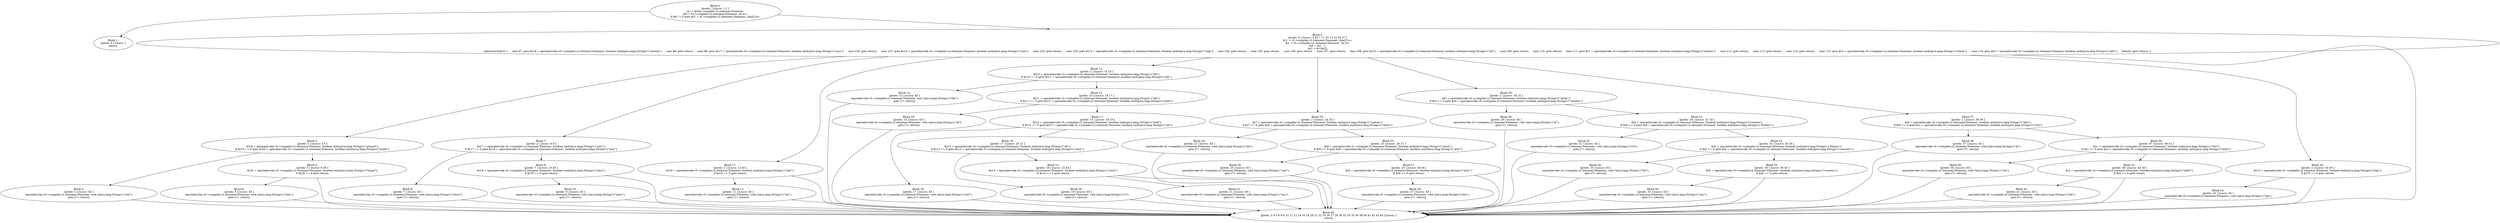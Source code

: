 digraph "unitGraph" {
    "Block 0:
[preds: ] [succs: 1 2 ]
r0 := @this: compiler.c2.stemmer.Stemmer;
$i0 = r0.<compiler.c2.stemmer.Stemmer: int k>;
if $i0 != 0 goto $r1 = r0.<compiler.c2.stemmer.Stemmer: char[] b>;
"
    "Block 1:
[preds: 0 ] [succs: ]
return;
"
    "Block 2:
[preds: 0 ] [succs: 3 45 7 11 43 13 23 29 37 ]
$r1 = r0.<compiler.c2.stemmer.Stemmer: char[] b>;
$i1 = r0.<compiler.c2.stemmer.Stemmer: int k>;
$i2 = $i1 - 1;
$c3 = $r1[$i2];
tableswitch($c3) {     case 97: goto $z19 = specialinvoke r0.<compiler.c2.stemmer.Stemmer: boolean ends(java.lang.String)>(\"ational\");     case 98: goto return;     case 99: goto $z17 = specialinvoke r0.<compiler.c2.stemmer.Stemmer: boolean ends(java.lang.String)>(\"enci\");     case 100: goto return;     case 101: goto $z16 = specialinvoke r0.<compiler.c2.stemmer.Stemmer: boolean ends(java.lang.String)>(\"izer\");     case 102: goto return;     case 103: goto $z15 = specialinvoke r0.<compiler.c2.stemmer.Stemmer: boolean ends(java.lang.String)>(\"logi\");     case 104: goto return;     case 105: goto return;     case 106: goto return;     case 107: goto return;     case 108: goto $z10 = specialinvoke r0.<compiler.c2.stemmer.Stemmer: boolean ends(java.lang.String)>(\"bli\");     case 109: goto return;     case 110: goto return;     case 111: goto $z7 = specialinvoke r0.<compiler.c2.stemmer.Stemmer: boolean ends(java.lang.String)>(\"ization\");     case 112: goto return;     case 113: goto return;     case 114: goto return;     case 115: goto $z3 = specialinvoke r0.<compiler.c2.stemmer.Stemmer: boolean ends(java.lang.String)>(\"alism\");     case 116: goto $z0 = specialinvoke r0.<compiler.c2.stemmer.Stemmer: boolean ends(java.lang.String)>(\"aliti\");     default: goto return; };
"
    "Block 3:
[preds: 2 ] [succs: 4 5 ]
$z19 = specialinvoke r0.<compiler.c2.stemmer.Stemmer: boolean ends(java.lang.String)>(\"ational\");
if $z19 == 0 goto $z20 = specialinvoke r0.<compiler.c2.stemmer.Stemmer: boolean ends(java.lang.String)>(\"tional\");
"
    "Block 4:
[preds: 3 ] [succs: 45 ]
specialinvoke r0.<compiler.c2.stemmer.Stemmer: void r(java.lang.String)>(\"ate\");
goto [?= return];
"
    "Block 5:
[preds: 3 ] [succs: 6 45 ]
$z20 = specialinvoke r0.<compiler.c2.stemmer.Stemmer: boolean ends(java.lang.String)>(\"tional\");
if $z20 == 0 goto return;
"
    "Block 6:
[preds: 5 ] [succs: 45 ]
specialinvoke r0.<compiler.c2.stemmer.Stemmer: void r(java.lang.String)>(\"tion\");
goto [?= return];
"
    "Block 7:
[preds: 2 ] [succs: 8 9 ]
$z17 = specialinvoke r0.<compiler.c2.stemmer.Stemmer: boolean ends(java.lang.String)>(\"enci\");
if $z17 == 0 goto $z18 = specialinvoke r0.<compiler.c2.stemmer.Stemmer: boolean ends(java.lang.String)>(\"anci\");
"
    "Block 8:
[preds: 7 ] [succs: 45 ]
specialinvoke r0.<compiler.c2.stemmer.Stemmer: void r(java.lang.String)>(\"ence\");
goto [?= return];
"
    "Block 9:
[preds: 7 ] [succs: 10 45 ]
$z18 = specialinvoke r0.<compiler.c2.stemmer.Stemmer: boolean ends(java.lang.String)>(\"anci\");
if $z18 == 0 goto return;
"
    "Block 10:
[preds: 9 ] [succs: 45 ]
specialinvoke r0.<compiler.c2.stemmer.Stemmer: void r(java.lang.String)>(\"ance\");
goto [?= return];
"
    "Block 11:
[preds: 2 ] [succs: 12 45 ]
$z16 = specialinvoke r0.<compiler.c2.stemmer.Stemmer: boolean ends(java.lang.String)>(\"izer\");
if $z16 == 0 goto return;
"
    "Block 12:
[preds: 11 ] [succs: 45 ]
specialinvoke r0.<compiler.c2.stemmer.Stemmer: void r(java.lang.String)>(\"ize\");
goto [?= return];
"
    "Block 13:
[preds: 2 ] [succs: 14 15 ]
$z10 = specialinvoke r0.<compiler.c2.stemmer.Stemmer: boolean ends(java.lang.String)>(\"bli\");
if $z10 == 0 goto $z11 = specialinvoke r0.<compiler.c2.stemmer.Stemmer: boolean ends(java.lang.String)>(\"alli\");
"
    "Block 14:
[preds: 13 ] [succs: 45 ]
specialinvoke r0.<compiler.c2.stemmer.Stemmer: void r(java.lang.String)>(\"ble\");
goto [?= return];
"
    "Block 15:
[preds: 13 ] [succs: 16 17 ]
$z11 = specialinvoke r0.<compiler.c2.stemmer.Stemmer: boolean ends(java.lang.String)>(\"alli\");
if $z11 == 0 goto $z12 = specialinvoke r0.<compiler.c2.stemmer.Stemmer: boolean ends(java.lang.String)>(\"entli\");
"
    "Block 16:
[preds: 15 ] [succs: 45 ]
specialinvoke r0.<compiler.c2.stemmer.Stemmer: void r(java.lang.String)>(\"al\");
goto [?= return];
"
    "Block 17:
[preds: 15 ] [succs: 18 19 ]
$z12 = specialinvoke r0.<compiler.c2.stemmer.Stemmer: boolean ends(java.lang.String)>(\"entli\");
if $z12 == 0 goto $z13 = specialinvoke r0.<compiler.c2.stemmer.Stemmer: boolean ends(java.lang.String)>(\"eli\");
"
    "Block 18:
[preds: 17 ] [succs: 45 ]
specialinvoke r0.<compiler.c2.stemmer.Stemmer: void r(java.lang.String)>(\"ent\");
goto [?= return];
"
    "Block 19:
[preds: 17 ] [succs: 20 21 ]
$z13 = specialinvoke r0.<compiler.c2.stemmer.Stemmer: boolean ends(java.lang.String)>(\"eli\");
if $z13 == 0 goto $z14 = specialinvoke r0.<compiler.c2.stemmer.Stemmer: boolean ends(java.lang.String)>(\"ousli\");
"
    "Block 20:
[preds: 19 ] [succs: 45 ]
specialinvoke r0.<compiler.c2.stemmer.Stemmer: void r(java.lang.String)>(\"e\");
goto [?= return];
"
    "Block 21:
[preds: 19 ] [succs: 22 45 ]
$z14 = specialinvoke r0.<compiler.c2.stemmer.Stemmer: boolean ends(java.lang.String)>(\"ousli\");
if $z14 == 0 goto return;
"
    "Block 22:
[preds: 21 ] [succs: 45 ]
specialinvoke r0.<compiler.c2.stemmer.Stemmer: void r(java.lang.String)>(\"ous\");
goto [?= return];
"
    "Block 23:
[preds: 2 ] [succs: 24 25 ]
$z7 = specialinvoke r0.<compiler.c2.stemmer.Stemmer: boolean ends(java.lang.String)>(\"ization\");
if $z7 == 0 goto $z8 = specialinvoke r0.<compiler.c2.stemmer.Stemmer: boolean ends(java.lang.String)>(\"ation\");
"
    "Block 24:
[preds: 23 ] [succs: 45 ]
specialinvoke r0.<compiler.c2.stemmer.Stemmer: void r(java.lang.String)>(\"ize\");
goto [?= return];
"
    "Block 25:
[preds: 23 ] [succs: 26 27 ]
$z8 = specialinvoke r0.<compiler.c2.stemmer.Stemmer: boolean ends(java.lang.String)>(\"ation\");
if $z8 == 0 goto $z9 = specialinvoke r0.<compiler.c2.stemmer.Stemmer: boolean ends(java.lang.String)>(\"ator\");
"
    "Block 26:
[preds: 25 ] [succs: 45 ]
specialinvoke r0.<compiler.c2.stemmer.Stemmer: void r(java.lang.String)>(\"ate\");
goto [?= return];
"
    "Block 27:
[preds: 25 ] [succs: 28 45 ]
$z9 = specialinvoke r0.<compiler.c2.stemmer.Stemmer: boolean ends(java.lang.String)>(\"ator\");
if $z9 == 0 goto return;
"
    "Block 28:
[preds: 27 ] [succs: 45 ]
specialinvoke r0.<compiler.c2.stemmer.Stemmer: void r(java.lang.String)>(\"ate\");
goto [?= return];
"
    "Block 29:
[preds: 2 ] [succs: 30 31 ]
$z3 = specialinvoke r0.<compiler.c2.stemmer.Stemmer: boolean ends(java.lang.String)>(\"alism\");
if $z3 == 0 goto $z4 = specialinvoke r0.<compiler.c2.stemmer.Stemmer: boolean ends(java.lang.String)>(\"iveness\");
"
    "Block 30:
[preds: 29 ] [succs: 45 ]
specialinvoke r0.<compiler.c2.stemmer.Stemmer: void r(java.lang.String)>(\"al\");
goto [?= return];
"
    "Block 31:
[preds: 29 ] [succs: 32 33 ]
$z4 = specialinvoke r0.<compiler.c2.stemmer.Stemmer: boolean ends(java.lang.String)>(\"iveness\");
if $z4 == 0 goto $z5 = specialinvoke r0.<compiler.c2.stemmer.Stemmer: boolean ends(java.lang.String)>(\"fulness\");
"
    "Block 32:
[preds: 31 ] [succs: 45 ]
specialinvoke r0.<compiler.c2.stemmer.Stemmer: void r(java.lang.String)>(\"ive\");
goto [?= return];
"
    "Block 33:
[preds: 31 ] [succs: 34 35 ]
$z5 = specialinvoke r0.<compiler.c2.stemmer.Stemmer: boolean ends(java.lang.String)>(\"fulness\");
if $z5 == 0 goto $z6 = specialinvoke r0.<compiler.c2.stemmer.Stemmer: boolean ends(java.lang.String)>(\"ousness\");
"
    "Block 34:
[preds: 33 ] [succs: 45 ]
specialinvoke r0.<compiler.c2.stemmer.Stemmer: void r(java.lang.String)>(\"ful\");
goto [?= return];
"
    "Block 35:
[preds: 33 ] [succs: 36 45 ]
$z6 = specialinvoke r0.<compiler.c2.stemmer.Stemmer: boolean ends(java.lang.String)>(\"ousness\");
if $z6 == 0 goto return;
"
    "Block 36:
[preds: 35 ] [succs: 45 ]
specialinvoke r0.<compiler.c2.stemmer.Stemmer: void r(java.lang.String)>(\"ous\");
goto [?= return];
"
    "Block 37:
[preds: 2 ] [succs: 38 39 ]
$z0 = specialinvoke r0.<compiler.c2.stemmer.Stemmer: boolean ends(java.lang.String)>(\"aliti\");
if $z0 == 0 goto $z1 = specialinvoke r0.<compiler.c2.stemmer.Stemmer: boolean ends(java.lang.String)>(\"iviti\");
"
    "Block 38:
[preds: 37 ] [succs: 45 ]
specialinvoke r0.<compiler.c2.stemmer.Stemmer: void r(java.lang.String)>(\"al\");
goto [?= return];
"
    "Block 39:
[preds: 37 ] [succs: 40 41 ]
$z1 = specialinvoke r0.<compiler.c2.stemmer.Stemmer: boolean ends(java.lang.String)>(\"iviti\");
if $z1 == 0 goto $z2 = specialinvoke r0.<compiler.c2.stemmer.Stemmer: boolean ends(java.lang.String)>(\"biliti\");
"
    "Block 40:
[preds: 39 ] [succs: 45 ]
specialinvoke r0.<compiler.c2.stemmer.Stemmer: void r(java.lang.String)>(\"ive\");
goto [?= return];
"
    "Block 41:
[preds: 39 ] [succs: 42 45 ]
$z2 = specialinvoke r0.<compiler.c2.stemmer.Stemmer: boolean ends(java.lang.String)>(\"biliti\");
if $z2 == 0 goto return;
"
    "Block 42:
[preds: 41 ] [succs: 45 ]
specialinvoke r0.<compiler.c2.stemmer.Stemmer: void r(java.lang.String)>(\"ble\");
goto [?= return];
"
    "Block 43:
[preds: 2 ] [succs: 44 45 ]
$z15 = specialinvoke r0.<compiler.c2.stemmer.Stemmer: boolean ends(java.lang.String)>(\"logi\");
if $z15 == 0 goto return;
"
    "Block 44:
[preds: 43 ] [succs: 45 ]
specialinvoke r0.<compiler.c2.stemmer.Stemmer: void r(java.lang.String)>(\"log\");
"
    "Block 45:
[preds: 2 4 5 6 8 9 10 11 12 14 16 18 20 21 22 24 26 27 28 30 32 34 35 36 38 40 41 42 43 44 ] [succs: ]
return;
"
    "Block 0:
[preds: ] [succs: 1 2 ]
r0 := @this: compiler.c2.stemmer.Stemmer;
$i0 = r0.<compiler.c2.stemmer.Stemmer: int k>;
if $i0 != 0 goto $r1 = r0.<compiler.c2.stemmer.Stemmer: char[] b>;
"->"Block 1:
[preds: 0 ] [succs: ]
return;
";
    "Block 0:
[preds: ] [succs: 1 2 ]
r0 := @this: compiler.c2.stemmer.Stemmer;
$i0 = r0.<compiler.c2.stemmer.Stemmer: int k>;
if $i0 != 0 goto $r1 = r0.<compiler.c2.stemmer.Stemmer: char[] b>;
"->"Block 2:
[preds: 0 ] [succs: 3 45 7 11 43 13 23 29 37 ]
$r1 = r0.<compiler.c2.stemmer.Stemmer: char[] b>;
$i1 = r0.<compiler.c2.stemmer.Stemmer: int k>;
$i2 = $i1 - 1;
$c3 = $r1[$i2];
tableswitch($c3) {     case 97: goto $z19 = specialinvoke r0.<compiler.c2.stemmer.Stemmer: boolean ends(java.lang.String)>(\"ational\");     case 98: goto return;     case 99: goto $z17 = specialinvoke r0.<compiler.c2.stemmer.Stemmer: boolean ends(java.lang.String)>(\"enci\");     case 100: goto return;     case 101: goto $z16 = specialinvoke r0.<compiler.c2.stemmer.Stemmer: boolean ends(java.lang.String)>(\"izer\");     case 102: goto return;     case 103: goto $z15 = specialinvoke r0.<compiler.c2.stemmer.Stemmer: boolean ends(java.lang.String)>(\"logi\");     case 104: goto return;     case 105: goto return;     case 106: goto return;     case 107: goto return;     case 108: goto $z10 = specialinvoke r0.<compiler.c2.stemmer.Stemmer: boolean ends(java.lang.String)>(\"bli\");     case 109: goto return;     case 110: goto return;     case 111: goto $z7 = specialinvoke r0.<compiler.c2.stemmer.Stemmer: boolean ends(java.lang.String)>(\"ization\");     case 112: goto return;     case 113: goto return;     case 114: goto return;     case 115: goto $z3 = specialinvoke r0.<compiler.c2.stemmer.Stemmer: boolean ends(java.lang.String)>(\"alism\");     case 116: goto $z0 = specialinvoke r0.<compiler.c2.stemmer.Stemmer: boolean ends(java.lang.String)>(\"aliti\");     default: goto return; };
";
    "Block 2:
[preds: 0 ] [succs: 3 45 7 11 43 13 23 29 37 ]
$r1 = r0.<compiler.c2.stemmer.Stemmer: char[] b>;
$i1 = r0.<compiler.c2.stemmer.Stemmer: int k>;
$i2 = $i1 - 1;
$c3 = $r1[$i2];
tableswitch($c3) {     case 97: goto $z19 = specialinvoke r0.<compiler.c2.stemmer.Stemmer: boolean ends(java.lang.String)>(\"ational\");     case 98: goto return;     case 99: goto $z17 = specialinvoke r0.<compiler.c2.stemmer.Stemmer: boolean ends(java.lang.String)>(\"enci\");     case 100: goto return;     case 101: goto $z16 = specialinvoke r0.<compiler.c2.stemmer.Stemmer: boolean ends(java.lang.String)>(\"izer\");     case 102: goto return;     case 103: goto $z15 = specialinvoke r0.<compiler.c2.stemmer.Stemmer: boolean ends(java.lang.String)>(\"logi\");     case 104: goto return;     case 105: goto return;     case 106: goto return;     case 107: goto return;     case 108: goto $z10 = specialinvoke r0.<compiler.c2.stemmer.Stemmer: boolean ends(java.lang.String)>(\"bli\");     case 109: goto return;     case 110: goto return;     case 111: goto $z7 = specialinvoke r0.<compiler.c2.stemmer.Stemmer: boolean ends(java.lang.String)>(\"ization\");     case 112: goto return;     case 113: goto return;     case 114: goto return;     case 115: goto $z3 = specialinvoke r0.<compiler.c2.stemmer.Stemmer: boolean ends(java.lang.String)>(\"alism\");     case 116: goto $z0 = specialinvoke r0.<compiler.c2.stemmer.Stemmer: boolean ends(java.lang.String)>(\"aliti\");     default: goto return; };
"->"Block 3:
[preds: 2 ] [succs: 4 5 ]
$z19 = specialinvoke r0.<compiler.c2.stemmer.Stemmer: boolean ends(java.lang.String)>(\"ational\");
if $z19 == 0 goto $z20 = specialinvoke r0.<compiler.c2.stemmer.Stemmer: boolean ends(java.lang.String)>(\"tional\");
";
    "Block 2:
[preds: 0 ] [succs: 3 45 7 11 43 13 23 29 37 ]
$r1 = r0.<compiler.c2.stemmer.Stemmer: char[] b>;
$i1 = r0.<compiler.c2.stemmer.Stemmer: int k>;
$i2 = $i1 - 1;
$c3 = $r1[$i2];
tableswitch($c3) {     case 97: goto $z19 = specialinvoke r0.<compiler.c2.stemmer.Stemmer: boolean ends(java.lang.String)>(\"ational\");     case 98: goto return;     case 99: goto $z17 = specialinvoke r0.<compiler.c2.stemmer.Stemmer: boolean ends(java.lang.String)>(\"enci\");     case 100: goto return;     case 101: goto $z16 = specialinvoke r0.<compiler.c2.stemmer.Stemmer: boolean ends(java.lang.String)>(\"izer\");     case 102: goto return;     case 103: goto $z15 = specialinvoke r0.<compiler.c2.stemmer.Stemmer: boolean ends(java.lang.String)>(\"logi\");     case 104: goto return;     case 105: goto return;     case 106: goto return;     case 107: goto return;     case 108: goto $z10 = specialinvoke r0.<compiler.c2.stemmer.Stemmer: boolean ends(java.lang.String)>(\"bli\");     case 109: goto return;     case 110: goto return;     case 111: goto $z7 = specialinvoke r0.<compiler.c2.stemmer.Stemmer: boolean ends(java.lang.String)>(\"ization\");     case 112: goto return;     case 113: goto return;     case 114: goto return;     case 115: goto $z3 = specialinvoke r0.<compiler.c2.stemmer.Stemmer: boolean ends(java.lang.String)>(\"alism\");     case 116: goto $z0 = specialinvoke r0.<compiler.c2.stemmer.Stemmer: boolean ends(java.lang.String)>(\"aliti\");     default: goto return; };
"->"Block 45:
[preds: 2 4 5 6 8 9 10 11 12 14 16 18 20 21 22 24 26 27 28 30 32 34 35 36 38 40 41 42 43 44 ] [succs: ]
return;
";
    "Block 2:
[preds: 0 ] [succs: 3 45 7 11 43 13 23 29 37 ]
$r1 = r0.<compiler.c2.stemmer.Stemmer: char[] b>;
$i1 = r0.<compiler.c2.stemmer.Stemmer: int k>;
$i2 = $i1 - 1;
$c3 = $r1[$i2];
tableswitch($c3) {     case 97: goto $z19 = specialinvoke r0.<compiler.c2.stemmer.Stemmer: boolean ends(java.lang.String)>(\"ational\");     case 98: goto return;     case 99: goto $z17 = specialinvoke r0.<compiler.c2.stemmer.Stemmer: boolean ends(java.lang.String)>(\"enci\");     case 100: goto return;     case 101: goto $z16 = specialinvoke r0.<compiler.c2.stemmer.Stemmer: boolean ends(java.lang.String)>(\"izer\");     case 102: goto return;     case 103: goto $z15 = specialinvoke r0.<compiler.c2.stemmer.Stemmer: boolean ends(java.lang.String)>(\"logi\");     case 104: goto return;     case 105: goto return;     case 106: goto return;     case 107: goto return;     case 108: goto $z10 = specialinvoke r0.<compiler.c2.stemmer.Stemmer: boolean ends(java.lang.String)>(\"bli\");     case 109: goto return;     case 110: goto return;     case 111: goto $z7 = specialinvoke r0.<compiler.c2.stemmer.Stemmer: boolean ends(java.lang.String)>(\"ization\");     case 112: goto return;     case 113: goto return;     case 114: goto return;     case 115: goto $z3 = specialinvoke r0.<compiler.c2.stemmer.Stemmer: boolean ends(java.lang.String)>(\"alism\");     case 116: goto $z0 = specialinvoke r0.<compiler.c2.stemmer.Stemmer: boolean ends(java.lang.String)>(\"aliti\");     default: goto return; };
"->"Block 7:
[preds: 2 ] [succs: 8 9 ]
$z17 = specialinvoke r0.<compiler.c2.stemmer.Stemmer: boolean ends(java.lang.String)>(\"enci\");
if $z17 == 0 goto $z18 = specialinvoke r0.<compiler.c2.stemmer.Stemmer: boolean ends(java.lang.String)>(\"anci\");
";
    "Block 2:
[preds: 0 ] [succs: 3 45 7 11 43 13 23 29 37 ]
$r1 = r0.<compiler.c2.stemmer.Stemmer: char[] b>;
$i1 = r0.<compiler.c2.stemmer.Stemmer: int k>;
$i2 = $i1 - 1;
$c3 = $r1[$i2];
tableswitch($c3) {     case 97: goto $z19 = specialinvoke r0.<compiler.c2.stemmer.Stemmer: boolean ends(java.lang.String)>(\"ational\");     case 98: goto return;     case 99: goto $z17 = specialinvoke r0.<compiler.c2.stemmer.Stemmer: boolean ends(java.lang.String)>(\"enci\");     case 100: goto return;     case 101: goto $z16 = specialinvoke r0.<compiler.c2.stemmer.Stemmer: boolean ends(java.lang.String)>(\"izer\");     case 102: goto return;     case 103: goto $z15 = specialinvoke r0.<compiler.c2.stemmer.Stemmer: boolean ends(java.lang.String)>(\"logi\");     case 104: goto return;     case 105: goto return;     case 106: goto return;     case 107: goto return;     case 108: goto $z10 = specialinvoke r0.<compiler.c2.stemmer.Stemmer: boolean ends(java.lang.String)>(\"bli\");     case 109: goto return;     case 110: goto return;     case 111: goto $z7 = specialinvoke r0.<compiler.c2.stemmer.Stemmer: boolean ends(java.lang.String)>(\"ization\");     case 112: goto return;     case 113: goto return;     case 114: goto return;     case 115: goto $z3 = specialinvoke r0.<compiler.c2.stemmer.Stemmer: boolean ends(java.lang.String)>(\"alism\");     case 116: goto $z0 = specialinvoke r0.<compiler.c2.stemmer.Stemmer: boolean ends(java.lang.String)>(\"aliti\");     default: goto return; };
"->"Block 11:
[preds: 2 ] [succs: 12 45 ]
$z16 = specialinvoke r0.<compiler.c2.stemmer.Stemmer: boolean ends(java.lang.String)>(\"izer\");
if $z16 == 0 goto return;
";
    "Block 2:
[preds: 0 ] [succs: 3 45 7 11 43 13 23 29 37 ]
$r1 = r0.<compiler.c2.stemmer.Stemmer: char[] b>;
$i1 = r0.<compiler.c2.stemmer.Stemmer: int k>;
$i2 = $i1 - 1;
$c3 = $r1[$i2];
tableswitch($c3) {     case 97: goto $z19 = specialinvoke r0.<compiler.c2.stemmer.Stemmer: boolean ends(java.lang.String)>(\"ational\");     case 98: goto return;     case 99: goto $z17 = specialinvoke r0.<compiler.c2.stemmer.Stemmer: boolean ends(java.lang.String)>(\"enci\");     case 100: goto return;     case 101: goto $z16 = specialinvoke r0.<compiler.c2.stemmer.Stemmer: boolean ends(java.lang.String)>(\"izer\");     case 102: goto return;     case 103: goto $z15 = specialinvoke r0.<compiler.c2.stemmer.Stemmer: boolean ends(java.lang.String)>(\"logi\");     case 104: goto return;     case 105: goto return;     case 106: goto return;     case 107: goto return;     case 108: goto $z10 = specialinvoke r0.<compiler.c2.stemmer.Stemmer: boolean ends(java.lang.String)>(\"bli\");     case 109: goto return;     case 110: goto return;     case 111: goto $z7 = specialinvoke r0.<compiler.c2.stemmer.Stemmer: boolean ends(java.lang.String)>(\"ization\");     case 112: goto return;     case 113: goto return;     case 114: goto return;     case 115: goto $z3 = specialinvoke r0.<compiler.c2.stemmer.Stemmer: boolean ends(java.lang.String)>(\"alism\");     case 116: goto $z0 = specialinvoke r0.<compiler.c2.stemmer.Stemmer: boolean ends(java.lang.String)>(\"aliti\");     default: goto return; };
"->"Block 43:
[preds: 2 ] [succs: 44 45 ]
$z15 = specialinvoke r0.<compiler.c2.stemmer.Stemmer: boolean ends(java.lang.String)>(\"logi\");
if $z15 == 0 goto return;
";
    "Block 2:
[preds: 0 ] [succs: 3 45 7 11 43 13 23 29 37 ]
$r1 = r0.<compiler.c2.stemmer.Stemmer: char[] b>;
$i1 = r0.<compiler.c2.stemmer.Stemmer: int k>;
$i2 = $i1 - 1;
$c3 = $r1[$i2];
tableswitch($c3) {     case 97: goto $z19 = specialinvoke r0.<compiler.c2.stemmer.Stemmer: boolean ends(java.lang.String)>(\"ational\");     case 98: goto return;     case 99: goto $z17 = specialinvoke r0.<compiler.c2.stemmer.Stemmer: boolean ends(java.lang.String)>(\"enci\");     case 100: goto return;     case 101: goto $z16 = specialinvoke r0.<compiler.c2.stemmer.Stemmer: boolean ends(java.lang.String)>(\"izer\");     case 102: goto return;     case 103: goto $z15 = specialinvoke r0.<compiler.c2.stemmer.Stemmer: boolean ends(java.lang.String)>(\"logi\");     case 104: goto return;     case 105: goto return;     case 106: goto return;     case 107: goto return;     case 108: goto $z10 = specialinvoke r0.<compiler.c2.stemmer.Stemmer: boolean ends(java.lang.String)>(\"bli\");     case 109: goto return;     case 110: goto return;     case 111: goto $z7 = specialinvoke r0.<compiler.c2.stemmer.Stemmer: boolean ends(java.lang.String)>(\"ization\");     case 112: goto return;     case 113: goto return;     case 114: goto return;     case 115: goto $z3 = specialinvoke r0.<compiler.c2.stemmer.Stemmer: boolean ends(java.lang.String)>(\"alism\");     case 116: goto $z0 = specialinvoke r0.<compiler.c2.stemmer.Stemmer: boolean ends(java.lang.String)>(\"aliti\");     default: goto return; };
"->"Block 13:
[preds: 2 ] [succs: 14 15 ]
$z10 = specialinvoke r0.<compiler.c2.stemmer.Stemmer: boolean ends(java.lang.String)>(\"bli\");
if $z10 == 0 goto $z11 = specialinvoke r0.<compiler.c2.stemmer.Stemmer: boolean ends(java.lang.String)>(\"alli\");
";
    "Block 2:
[preds: 0 ] [succs: 3 45 7 11 43 13 23 29 37 ]
$r1 = r0.<compiler.c2.stemmer.Stemmer: char[] b>;
$i1 = r0.<compiler.c2.stemmer.Stemmer: int k>;
$i2 = $i1 - 1;
$c3 = $r1[$i2];
tableswitch($c3) {     case 97: goto $z19 = specialinvoke r0.<compiler.c2.stemmer.Stemmer: boolean ends(java.lang.String)>(\"ational\");     case 98: goto return;     case 99: goto $z17 = specialinvoke r0.<compiler.c2.stemmer.Stemmer: boolean ends(java.lang.String)>(\"enci\");     case 100: goto return;     case 101: goto $z16 = specialinvoke r0.<compiler.c2.stemmer.Stemmer: boolean ends(java.lang.String)>(\"izer\");     case 102: goto return;     case 103: goto $z15 = specialinvoke r0.<compiler.c2.stemmer.Stemmer: boolean ends(java.lang.String)>(\"logi\");     case 104: goto return;     case 105: goto return;     case 106: goto return;     case 107: goto return;     case 108: goto $z10 = specialinvoke r0.<compiler.c2.stemmer.Stemmer: boolean ends(java.lang.String)>(\"bli\");     case 109: goto return;     case 110: goto return;     case 111: goto $z7 = specialinvoke r0.<compiler.c2.stemmer.Stemmer: boolean ends(java.lang.String)>(\"ization\");     case 112: goto return;     case 113: goto return;     case 114: goto return;     case 115: goto $z3 = specialinvoke r0.<compiler.c2.stemmer.Stemmer: boolean ends(java.lang.String)>(\"alism\");     case 116: goto $z0 = specialinvoke r0.<compiler.c2.stemmer.Stemmer: boolean ends(java.lang.String)>(\"aliti\");     default: goto return; };
"->"Block 23:
[preds: 2 ] [succs: 24 25 ]
$z7 = specialinvoke r0.<compiler.c2.stemmer.Stemmer: boolean ends(java.lang.String)>(\"ization\");
if $z7 == 0 goto $z8 = specialinvoke r0.<compiler.c2.stemmer.Stemmer: boolean ends(java.lang.String)>(\"ation\");
";
    "Block 2:
[preds: 0 ] [succs: 3 45 7 11 43 13 23 29 37 ]
$r1 = r0.<compiler.c2.stemmer.Stemmer: char[] b>;
$i1 = r0.<compiler.c2.stemmer.Stemmer: int k>;
$i2 = $i1 - 1;
$c3 = $r1[$i2];
tableswitch($c3) {     case 97: goto $z19 = specialinvoke r0.<compiler.c2.stemmer.Stemmer: boolean ends(java.lang.String)>(\"ational\");     case 98: goto return;     case 99: goto $z17 = specialinvoke r0.<compiler.c2.stemmer.Stemmer: boolean ends(java.lang.String)>(\"enci\");     case 100: goto return;     case 101: goto $z16 = specialinvoke r0.<compiler.c2.stemmer.Stemmer: boolean ends(java.lang.String)>(\"izer\");     case 102: goto return;     case 103: goto $z15 = specialinvoke r0.<compiler.c2.stemmer.Stemmer: boolean ends(java.lang.String)>(\"logi\");     case 104: goto return;     case 105: goto return;     case 106: goto return;     case 107: goto return;     case 108: goto $z10 = specialinvoke r0.<compiler.c2.stemmer.Stemmer: boolean ends(java.lang.String)>(\"bli\");     case 109: goto return;     case 110: goto return;     case 111: goto $z7 = specialinvoke r0.<compiler.c2.stemmer.Stemmer: boolean ends(java.lang.String)>(\"ization\");     case 112: goto return;     case 113: goto return;     case 114: goto return;     case 115: goto $z3 = specialinvoke r0.<compiler.c2.stemmer.Stemmer: boolean ends(java.lang.String)>(\"alism\");     case 116: goto $z0 = specialinvoke r0.<compiler.c2.stemmer.Stemmer: boolean ends(java.lang.String)>(\"aliti\");     default: goto return; };
"->"Block 29:
[preds: 2 ] [succs: 30 31 ]
$z3 = specialinvoke r0.<compiler.c2.stemmer.Stemmer: boolean ends(java.lang.String)>(\"alism\");
if $z3 == 0 goto $z4 = specialinvoke r0.<compiler.c2.stemmer.Stemmer: boolean ends(java.lang.String)>(\"iveness\");
";
    "Block 2:
[preds: 0 ] [succs: 3 45 7 11 43 13 23 29 37 ]
$r1 = r0.<compiler.c2.stemmer.Stemmer: char[] b>;
$i1 = r0.<compiler.c2.stemmer.Stemmer: int k>;
$i2 = $i1 - 1;
$c3 = $r1[$i2];
tableswitch($c3) {     case 97: goto $z19 = specialinvoke r0.<compiler.c2.stemmer.Stemmer: boolean ends(java.lang.String)>(\"ational\");     case 98: goto return;     case 99: goto $z17 = specialinvoke r0.<compiler.c2.stemmer.Stemmer: boolean ends(java.lang.String)>(\"enci\");     case 100: goto return;     case 101: goto $z16 = specialinvoke r0.<compiler.c2.stemmer.Stemmer: boolean ends(java.lang.String)>(\"izer\");     case 102: goto return;     case 103: goto $z15 = specialinvoke r0.<compiler.c2.stemmer.Stemmer: boolean ends(java.lang.String)>(\"logi\");     case 104: goto return;     case 105: goto return;     case 106: goto return;     case 107: goto return;     case 108: goto $z10 = specialinvoke r0.<compiler.c2.stemmer.Stemmer: boolean ends(java.lang.String)>(\"bli\");     case 109: goto return;     case 110: goto return;     case 111: goto $z7 = specialinvoke r0.<compiler.c2.stemmer.Stemmer: boolean ends(java.lang.String)>(\"ization\");     case 112: goto return;     case 113: goto return;     case 114: goto return;     case 115: goto $z3 = specialinvoke r0.<compiler.c2.stemmer.Stemmer: boolean ends(java.lang.String)>(\"alism\");     case 116: goto $z0 = specialinvoke r0.<compiler.c2.stemmer.Stemmer: boolean ends(java.lang.String)>(\"aliti\");     default: goto return; };
"->"Block 37:
[preds: 2 ] [succs: 38 39 ]
$z0 = specialinvoke r0.<compiler.c2.stemmer.Stemmer: boolean ends(java.lang.String)>(\"aliti\");
if $z0 == 0 goto $z1 = specialinvoke r0.<compiler.c2.stemmer.Stemmer: boolean ends(java.lang.String)>(\"iviti\");
";
    "Block 3:
[preds: 2 ] [succs: 4 5 ]
$z19 = specialinvoke r0.<compiler.c2.stemmer.Stemmer: boolean ends(java.lang.String)>(\"ational\");
if $z19 == 0 goto $z20 = specialinvoke r0.<compiler.c2.stemmer.Stemmer: boolean ends(java.lang.String)>(\"tional\");
"->"Block 4:
[preds: 3 ] [succs: 45 ]
specialinvoke r0.<compiler.c2.stemmer.Stemmer: void r(java.lang.String)>(\"ate\");
goto [?= return];
";
    "Block 3:
[preds: 2 ] [succs: 4 5 ]
$z19 = specialinvoke r0.<compiler.c2.stemmer.Stemmer: boolean ends(java.lang.String)>(\"ational\");
if $z19 == 0 goto $z20 = specialinvoke r0.<compiler.c2.stemmer.Stemmer: boolean ends(java.lang.String)>(\"tional\");
"->"Block 5:
[preds: 3 ] [succs: 6 45 ]
$z20 = specialinvoke r0.<compiler.c2.stemmer.Stemmer: boolean ends(java.lang.String)>(\"tional\");
if $z20 == 0 goto return;
";
    "Block 4:
[preds: 3 ] [succs: 45 ]
specialinvoke r0.<compiler.c2.stemmer.Stemmer: void r(java.lang.String)>(\"ate\");
goto [?= return];
"->"Block 45:
[preds: 2 4 5 6 8 9 10 11 12 14 16 18 20 21 22 24 26 27 28 30 32 34 35 36 38 40 41 42 43 44 ] [succs: ]
return;
";
    "Block 5:
[preds: 3 ] [succs: 6 45 ]
$z20 = specialinvoke r0.<compiler.c2.stemmer.Stemmer: boolean ends(java.lang.String)>(\"tional\");
if $z20 == 0 goto return;
"->"Block 6:
[preds: 5 ] [succs: 45 ]
specialinvoke r0.<compiler.c2.stemmer.Stemmer: void r(java.lang.String)>(\"tion\");
goto [?= return];
";
    "Block 5:
[preds: 3 ] [succs: 6 45 ]
$z20 = specialinvoke r0.<compiler.c2.stemmer.Stemmer: boolean ends(java.lang.String)>(\"tional\");
if $z20 == 0 goto return;
"->"Block 45:
[preds: 2 4 5 6 8 9 10 11 12 14 16 18 20 21 22 24 26 27 28 30 32 34 35 36 38 40 41 42 43 44 ] [succs: ]
return;
";
    "Block 6:
[preds: 5 ] [succs: 45 ]
specialinvoke r0.<compiler.c2.stemmer.Stemmer: void r(java.lang.String)>(\"tion\");
goto [?= return];
"->"Block 45:
[preds: 2 4 5 6 8 9 10 11 12 14 16 18 20 21 22 24 26 27 28 30 32 34 35 36 38 40 41 42 43 44 ] [succs: ]
return;
";
    "Block 7:
[preds: 2 ] [succs: 8 9 ]
$z17 = specialinvoke r0.<compiler.c2.stemmer.Stemmer: boolean ends(java.lang.String)>(\"enci\");
if $z17 == 0 goto $z18 = specialinvoke r0.<compiler.c2.stemmer.Stemmer: boolean ends(java.lang.String)>(\"anci\");
"->"Block 8:
[preds: 7 ] [succs: 45 ]
specialinvoke r0.<compiler.c2.stemmer.Stemmer: void r(java.lang.String)>(\"ence\");
goto [?= return];
";
    "Block 7:
[preds: 2 ] [succs: 8 9 ]
$z17 = specialinvoke r0.<compiler.c2.stemmer.Stemmer: boolean ends(java.lang.String)>(\"enci\");
if $z17 == 0 goto $z18 = specialinvoke r0.<compiler.c2.stemmer.Stemmer: boolean ends(java.lang.String)>(\"anci\");
"->"Block 9:
[preds: 7 ] [succs: 10 45 ]
$z18 = specialinvoke r0.<compiler.c2.stemmer.Stemmer: boolean ends(java.lang.String)>(\"anci\");
if $z18 == 0 goto return;
";
    "Block 8:
[preds: 7 ] [succs: 45 ]
specialinvoke r0.<compiler.c2.stemmer.Stemmer: void r(java.lang.String)>(\"ence\");
goto [?= return];
"->"Block 45:
[preds: 2 4 5 6 8 9 10 11 12 14 16 18 20 21 22 24 26 27 28 30 32 34 35 36 38 40 41 42 43 44 ] [succs: ]
return;
";
    "Block 9:
[preds: 7 ] [succs: 10 45 ]
$z18 = specialinvoke r0.<compiler.c2.stemmer.Stemmer: boolean ends(java.lang.String)>(\"anci\");
if $z18 == 0 goto return;
"->"Block 10:
[preds: 9 ] [succs: 45 ]
specialinvoke r0.<compiler.c2.stemmer.Stemmer: void r(java.lang.String)>(\"ance\");
goto [?= return];
";
    "Block 9:
[preds: 7 ] [succs: 10 45 ]
$z18 = specialinvoke r0.<compiler.c2.stemmer.Stemmer: boolean ends(java.lang.String)>(\"anci\");
if $z18 == 0 goto return;
"->"Block 45:
[preds: 2 4 5 6 8 9 10 11 12 14 16 18 20 21 22 24 26 27 28 30 32 34 35 36 38 40 41 42 43 44 ] [succs: ]
return;
";
    "Block 10:
[preds: 9 ] [succs: 45 ]
specialinvoke r0.<compiler.c2.stemmer.Stemmer: void r(java.lang.String)>(\"ance\");
goto [?= return];
"->"Block 45:
[preds: 2 4 5 6 8 9 10 11 12 14 16 18 20 21 22 24 26 27 28 30 32 34 35 36 38 40 41 42 43 44 ] [succs: ]
return;
";
    "Block 11:
[preds: 2 ] [succs: 12 45 ]
$z16 = specialinvoke r0.<compiler.c2.stemmer.Stemmer: boolean ends(java.lang.String)>(\"izer\");
if $z16 == 0 goto return;
"->"Block 12:
[preds: 11 ] [succs: 45 ]
specialinvoke r0.<compiler.c2.stemmer.Stemmer: void r(java.lang.String)>(\"ize\");
goto [?= return];
";
    "Block 11:
[preds: 2 ] [succs: 12 45 ]
$z16 = specialinvoke r0.<compiler.c2.stemmer.Stemmer: boolean ends(java.lang.String)>(\"izer\");
if $z16 == 0 goto return;
"->"Block 45:
[preds: 2 4 5 6 8 9 10 11 12 14 16 18 20 21 22 24 26 27 28 30 32 34 35 36 38 40 41 42 43 44 ] [succs: ]
return;
";
    "Block 12:
[preds: 11 ] [succs: 45 ]
specialinvoke r0.<compiler.c2.stemmer.Stemmer: void r(java.lang.String)>(\"ize\");
goto [?= return];
"->"Block 45:
[preds: 2 4 5 6 8 9 10 11 12 14 16 18 20 21 22 24 26 27 28 30 32 34 35 36 38 40 41 42 43 44 ] [succs: ]
return;
";
    "Block 13:
[preds: 2 ] [succs: 14 15 ]
$z10 = specialinvoke r0.<compiler.c2.stemmer.Stemmer: boolean ends(java.lang.String)>(\"bli\");
if $z10 == 0 goto $z11 = specialinvoke r0.<compiler.c2.stemmer.Stemmer: boolean ends(java.lang.String)>(\"alli\");
"->"Block 14:
[preds: 13 ] [succs: 45 ]
specialinvoke r0.<compiler.c2.stemmer.Stemmer: void r(java.lang.String)>(\"ble\");
goto [?= return];
";
    "Block 13:
[preds: 2 ] [succs: 14 15 ]
$z10 = specialinvoke r0.<compiler.c2.stemmer.Stemmer: boolean ends(java.lang.String)>(\"bli\");
if $z10 == 0 goto $z11 = specialinvoke r0.<compiler.c2.stemmer.Stemmer: boolean ends(java.lang.String)>(\"alli\");
"->"Block 15:
[preds: 13 ] [succs: 16 17 ]
$z11 = specialinvoke r0.<compiler.c2.stemmer.Stemmer: boolean ends(java.lang.String)>(\"alli\");
if $z11 == 0 goto $z12 = specialinvoke r0.<compiler.c2.stemmer.Stemmer: boolean ends(java.lang.String)>(\"entli\");
";
    "Block 14:
[preds: 13 ] [succs: 45 ]
specialinvoke r0.<compiler.c2.stemmer.Stemmer: void r(java.lang.String)>(\"ble\");
goto [?= return];
"->"Block 45:
[preds: 2 4 5 6 8 9 10 11 12 14 16 18 20 21 22 24 26 27 28 30 32 34 35 36 38 40 41 42 43 44 ] [succs: ]
return;
";
    "Block 15:
[preds: 13 ] [succs: 16 17 ]
$z11 = specialinvoke r0.<compiler.c2.stemmer.Stemmer: boolean ends(java.lang.String)>(\"alli\");
if $z11 == 0 goto $z12 = specialinvoke r0.<compiler.c2.stemmer.Stemmer: boolean ends(java.lang.String)>(\"entli\");
"->"Block 16:
[preds: 15 ] [succs: 45 ]
specialinvoke r0.<compiler.c2.stemmer.Stemmer: void r(java.lang.String)>(\"al\");
goto [?= return];
";
    "Block 15:
[preds: 13 ] [succs: 16 17 ]
$z11 = specialinvoke r0.<compiler.c2.stemmer.Stemmer: boolean ends(java.lang.String)>(\"alli\");
if $z11 == 0 goto $z12 = specialinvoke r0.<compiler.c2.stemmer.Stemmer: boolean ends(java.lang.String)>(\"entli\");
"->"Block 17:
[preds: 15 ] [succs: 18 19 ]
$z12 = specialinvoke r0.<compiler.c2.stemmer.Stemmer: boolean ends(java.lang.String)>(\"entli\");
if $z12 == 0 goto $z13 = specialinvoke r0.<compiler.c2.stemmer.Stemmer: boolean ends(java.lang.String)>(\"eli\");
";
    "Block 16:
[preds: 15 ] [succs: 45 ]
specialinvoke r0.<compiler.c2.stemmer.Stemmer: void r(java.lang.String)>(\"al\");
goto [?= return];
"->"Block 45:
[preds: 2 4 5 6 8 9 10 11 12 14 16 18 20 21 22 24 26 27 28 30 32 34 35 36 38 40 41 42 43 44 ] [succs: ]
return;
";
    "Block 17:
[preds: 15 ] [succs: 18 19 ]
$z12 = specialinvoke r0.<compiler.c2.stemmer.Stemmer: boolean ends(java.lang.String)>(\"entli\");
if $z12 == 0 goto $z13 = specialinvoke r0.<compiler.c2.stemmer.Stemmer: boolean ends(java.lang.String)>(\"eli\");
"->"Block 18:
[preds: 17 ] [succs: 45 ]
specialinvoke r0.<compiler.c2.stemmer.Stemmer: void r(java.lang.String)>(\"ent\");
goto [?= return];
";
    "Block 17:
[preds: 15 ] [succs: 18 19 ]
$z12 = specialinvoke r0.<compiler.c2.stemmer.Stemmer: boolean ends(java.lang.String)>(\"entli\");
if $z12 == 0 goto $z13 = specialinvoke r0.<compiler.c2.stemmer.Stemmer: boolean ends(java.lang.String)>(\"eli\");
"->"Block 19:
[preds: 17 ] [succs: 20 21 ]
$z13 = specialinvoke r0.<compiler.c2.stemmer.Stemmer: boolean ends(java.lang.String)>(\"eli\");
if $z13 == 0 goto $z14 = specialinvoke r0.<compiler.c2.stemmer.Stemmer: boolean ends(java.lang.String)>(\"ousli\");
";
    "Block 18:
[preds: 17 ] [succs: 45 ]
specialinvoke r0.<compiler.c2.stemmer.Stemmer: void r(java.lang.String)>(\"ent\");
goto [?= return];
"->"Block 45:
[preds: 2 4 5 6 8 9 10 11 12 14 16 18 20 21 22 24 26 27 28 30 32 34 35 36 38 40 41 42 43 44 ] [succs: ]
return;
";
    "Block 19:
[preds: 17 ] [succs: 20 21 ]
$z13 = specialinvoke r0.<compiler.c2.stemmer.Stemmer: boolean ends(java.lang.String)>(\"eli\");
if $z13 == 0 goto $z14 = specialinvoke r0.<compiler.c2.stemmer.Stemmer: boolean ends(java.lang.String)>(\"ousli\");
"->"Block 20:
[preds: 19 ] [succs: 45 ]
specialinvoke r0.<compiler.c2.stemmer.Stemmer: void r(java.lang.String)>(\"e\");
goto [?= return];
";
    "Block 19:
[preds: 17 ] [succs: 20 21 ]
$z13 = specialinvoke r0.<compiler.c2.stemmer.Stemmer: boolean ends(java.lang.String)>(\"eli\");
if $z13 == 0 goto $z14 = specialinvoke r0.<compiler.c2.stemmer.Stemmer: boolean ends(java.lang.String)>(\"ousli\");
"->"Block 21:
[preds: 19 ] [succs: 22 45 ]
$z14 = specialinvoke r0.<compiler.c2.stemmer.Stemmer: boolean ends(java.lang.String)>(\"ousli\");
if $z14 == 0 goto return;
";
    "Block 20:
[preds: 19 ] [succs: 45 ]
specialinvoke r0.<compiler.c2.stemmer.Stemmer: void r(java.lang.String)>(\"e\");
goto [?= return];
"->"Block 45:
[preds: 2 4 5 6 8 9 10 11 12 14 16 18 20 21 22 24 26 27 28 30 32 34 35 36 38 40 41 42 43 44 ] [succs: ]
return;
";
    "Block 21:
[preds: 19 ] [succs: 22 45 ]
$z14 = specialinvoke r0.<compiler.c2.stemmer.Stemmer: boolean ends(java.lang.String)>(\"ousli\");
if $z14 == 0 goto return;
"->"Block 22:
[preds: 21 ] [succs: 45 ]
specialinvoke r0.<compiler.c2.stemmer.Stemmer: void r(java.lang.String)>(\"ous\");
goto [?= return];
";
    "Block 21:
[preds: 19 ] [succs: 22 45 ]
$z14 = specialinvoke r0.<compiler.c2.stemmer.Stemmer: boolean ends(java.lang.String)>(\"ousli\");
if $z14 == 0 goto return;
"->"Block 45:
[preds: 2 4 5 6 8 9 10 11 12 14 16 18 20 21 22 24 26 27 28 30 32 34 35 36 38 40 41 42 43 44 ] [succs: ]
return;
";
    "Block 22:
[preds: 21 ] [succs: 45 ]
specialinvoke r0.<compiler.c2.stemmer.Stemmer: void r(java.lang.String)>(\"ous\");
goto [?= return];
"->"Block 45:
[preds: 2 4 5 6 8 9 10 11 12 14 16 18 20 21 22 24 26 27 28 30 32 34 35 36 38 40 41 42 43 44 ] [succs: ]
return;
";
    "Block 23:
[preds: 2 ] [succs: 24 25 ]
$z7 = specialinvoke r0.<compiler.c2.stemmer.Stemmer: boolean ends(java.lang.String)>(\"ization\");
if $z7 == 0 goto $z8 = specialinvoke r0.<compiler.c2.stemmer.Stemmer: boolean ends(java.lang.String)>(\"ation\");
"->"Block 24:
[preds: 23 ] [succs: 45 ]
specialinvoke r0.<compiler.c2.stemmer.Stemmer: void r(java.lang.String)>(\"ize\");
goto [?= return];
";
    "Block 23:
[preds: 2 ] [succs: 24 25 ]
$z7 = specialinvoke r0.<compiler.c2.stemmer.Stemmer: boolean ends(java.lang.String)>(\"ization\");
if $z7 == 0 goto $z8 = specialinvoke r0.<compiler.c2.stemmer.Stemmer: boolean ends(java.lang.String)>(\"ation\");
"->"Block 25:
[preds: 23 ] [succs: 26 27 ]
$z8 = specialinvoke r0.<compiler.c2.stemmer.Stemmer: boolean ends(java.lang.String)>(\"ation\");
if $z8 == 0 goto $z9 = specialinvoke r0.<compiler.c2.stemmer.Stemmer: boolean ends(java.lang.String)>(\"ator\");
";
    "Block 24:
[preds: 23 ] [succs: 45 ]
specialinvoke r0.<compiler.c2.stemmer.Stemmer: void r(java.lang.String)>(\"ize\");
goto [?= return];
"->"Block 45:
[preds: 2 4 5 6 8 9 10 11 12 14 16 18 20 21 22 24 26 27 28 30 32 34 35 36 38 40 41 42 43 44 ] [succs: ]
return;
";
    "Block 25:
[preds: 23 ] [succs: 26 27 ]
$z8 = specialinvoke r0.<compiler.c2.stemmer.Stemmer: boolean ends(java.lang.String)>(\"ation\");
if $z8 == 0 goto $z9 = specialinvoke r0.<compiler.c2.stemmer.Stemmer: boolean ends(java.lang.String)>(\"ator\");
"->"Block 26:
[preds: 25 ] [succs: 45 ]
specialinvoke r0.<compiler.c2.stemmer.Stemmer: void r(java.lang.String)>(\"ate\");
goto [?= return];
";
    "Block 25:
[preds: 23 ] [succs: 26 27 ]
$z8 = specialinvoke r0.<compiler.c2.stemmer.Stemmer: boolean ends(java.lang.String)>(\"ation\");
if $z8 == 0 goto $z9 = specialinvoke r0.<compiler.c2.stemmer.Stemmer: boolean ends(java.lang.String)>(\"ator\");
"->"Block 27:
[preds: 25 ] [succs: 28 45 ]
$z9 = specialinvoke r0.<compiler.c2.stemmer.Stemmer: boolean ends(java.lang.String)>(\"ator\");
if $z9 == 0 goto return;
";
    "Block 26:
[preds: 25 ] [succs: 45 ]
specialinvoke r0.<compiler.c2.stemmer.Stemmer: void r(java.lang.String)>(\"ate\");
goto [?= return];
"->"Block 45:
[preds: 2 4 5 6 8 9 10 11 12 14 16 18 20 21 22 24 26 27 28 30 32 34 35 36 38 40 41 42 43 44 ] [succs: ]
return;
";
    "Block 27:
[preds: 25 ] [succs: 28 45 ]
$z9 = specialinvoke r0.<compiler.c2.stemmer.Stemmer: boolean ends(java.lang.String)>(\"ator\");
if $z9 == 0 goto return;
"->"Block 28:
[preds: 27 ] [succs: 45 ]
specialinvoke r0.<compiler.c2.stemmer.Stemmer: void r(java.lang.String)>(\"ate\");
goto [?= return];
";
    "Block 27:
[preds: 25 ] [succs: 28 45 ]
$z9 = specialinvoke r0.<compiler.c2.stemmer.Stemmer: boolean ends(java.lang.String)>(\"ator\");
if $z9 == 0 goto return;
"->"Block 45:
[preds: 2 4 5 6 8 9 10 11 12 14 16 18 20 21 22 24 26 27 28 30 32 34 35 36 38 40 41 42 43 44 ] [succs: ]
return;
";
    "Block 28:
[preds: 27 ] [succs: 45 ]
specialinvoke r0.<compiler.c2.stemmer.Stemmer: void r(java.lang.String)>(\"ate\");
goto [?= return];
"->"Block 45:
[preds: 2 4 5 6 8 9 10 11 12 14 16 18 20 21 22 24 26 27 28 30 32 34 35 36 38 40 41 42 43 44 ] [succs: ]
return;
";
    "Block 29:
[preds: 2 ] [succs: 30 31 ]
$z3 = specialinvoke r0.<compiler.c2.stemmer.Stemmer: boolean ends(java.lang.String)>(\"alism\");
if $z3 == 0 goto $z4 = specialinvoke r0.<compiler.c2.stemmer.Stemmer: boolean ends(java.lang.String)>(\"iveness\");
"->"Block 30:
[preds: 29 ] [succs: 45 ]
specialinvoke r0.<compiler.c2.stemmer.Stemmer: void r(java.lang.String)>(\"al\");
goto [?= return];
";
    "Block 29:
[preds: 2 ] [succs: 30 31 ]
$z3 = specialinvoke r0.<compiler.c2.stemmer.Stemmer: boolean ends(java.lang.String)>(\"alism\");
if $z3 == 0 goto $z4 = specialinvoke r0.<compiler.c2.stemmer.Stemmer: boolean ends(java.lang.String)>(\"iveness\");
"->"Block 31:
[preds: 29 ] [succs: 32 33 ]
$z4 = specialinvoke r0.<compiler.c2.stemmer.Stemmer: boolean ends(java.lang.String)>(\"iveness\");
if $z4 == 0 goto $z5 = specialinvoke r0.<compiler.c2.stemmer.Stemmer: boolean ends(java.lang.String)>(\"fulness\");
";
    "Block 30:
[preds: 29 ] [succs: 45 ]
specialinvoke r0.<compiler.c2.stemmer.Stemmer: void r(java.lang.String)>(\"al\");
goto [?= return];
"->"Block 45:
[preds: 2 4 5 6 8 9 10 11 12 14 16 18 20 21 22 24 26 27 28 30 32 34 35 36 38 40 41 42 43 44 ] [succs: ]
return;
";
    "Block 31:
[preds: 29 ] [succs: 32 33 ]
$z4 = specialinvoke r0.<compiler.c2.stemmer.Stemmer: boolean ends(java.lang.String)>(\"iveness\");
if $z4 == 0 goto $z5 = specialinvoke r0.<compiler.c2.stemmer.Stemmer: boolean ends(java.lang.String)>(\"fulness\");
"->"Block 32:
[preds: 31 ] [succs: 45 ]
specialinvoke r0.<compiler.c2.stemmer.Stemmer: void r(java.lang.String)>(\"ive\");
goto [?= return];
";
    "Block 31:
[preds: 29 ] [succs: 32 33 ]
$z4 = specialinvoke r0.<compiler.c2.stemmer.Stemmer: boolean ends(java.lang.String)>(\"iveness\");
if $z4 == 0 goto $z5 = specialinvoke r0.<compiler.c2.stemmer.Stemmer: boolean ends(java.lang.String)>(\"fulness\");
"->"Block 33:
[preds: 31 ] [succs: 34 35 ]
$z5 = specialinvoke r0.<compiler.c2.stemmer.Stemmer: boolean ends(java.lang.String)>(\"fulness\");
if $z5 == 0 goto $z6 = specialinvoke r0.<compiler.c2.stemmer.Stemmer: boolean ends(java.lang.String)>(\"ousness\");
";
    "Block 32:
[preds: 31 ] [succs: 45 ]
specialinvoke r0.<compiler.c2.stemmer.Stemmer: void r(java.lang.String)>(\"ive\");
goto [?= return];
"->"Block 45:
[preds: 2 4 5 6 8 9 10 11 12 14 16 18 20 21 22 24 26 27 28 30 32 34 35 36 38 40 41 42 43 44 ] [succs: ]
return;
";
    "Block 33:
[preds: 31 ] [succs: 34 35 ]
$z5 = specialinvoke r0.<compiler.c2.stemmer.Stemmer: boolean ends(java.lang.String)>(\"fulness\");
if $z5 == 0 goto $z6 = specialinvoke r0.<compiler.c2.stemmer.Stemmer: boolean ends(java.lang.String)>(\"ousness\");
"->"Block 34:
[preds: 33 ] [succs: 45 ]
specialinvoke r0.<compiler.c2.stemmer.Stemmer: void r(java.lang.String)>(\"ful\");
goto [?= return];
";
    "Block 33:
[preds: 31 ] [succs: 34 35 ]
$z5 = specialinvoke r0.<compiler.c2.stemmer.Stemmer: boolean ends(java.lang.String)>(\"fulness\");
if $z5 == 0 goto $z6 = specialinvoke r0.<compiler.c2.stemmer.Stemmer: boolean ends(java.lang.String)>(\"ousness\");
"->"Block 35:
[preds: 33 ] [succs: 36 45 ]
$z6 = specialinvoke r0.<compiler.c2.stemmer.Stemmer: boolean ends(java.lang.String)>(\"ousness\");
if $z6 == 0 goto return;
";
    "Block 34:
[preds: 33 ] [succs: 45 ]
specialinvoke r0.<compiler.c2.stemmer.Stemmer: void r(java.lang.String)>(\"ful\");
goto [?= return];
"->"Block 45:
[preds: 2 4 5 6 8 9 10 11 12 14 16 18 20 21 22 24 26 27 28 30 32 34 35 36 38 40 41 42 43 44 ] [succs: ]
return;
";
    "Block 35:
[preds: 33 ] [succs: 36 45 ]
$z6 = specialinvoke r0.<compiler.c2.stemmer.Stemmer: boolean ends(java.lang.String)>(\"ousness\");
if $z6 == 0 goto return;
"->"Block 36:
[preds: 35 ] [succs: 45 ]
specialinvoke r0.<compiler.c2.stemmer.Stemmer: void r(java.lang.String)>(\"ous\");
goto [?= return];
";
    "Block 35:
[preds: 33 ] [succs: 36 45 ]
$z6 = specialinvoke r0.<compiler.c2.stemmer.Stemmer: boolean ends(java.lang.String)>(\"ousness\");
if $z6 == 0 goto return;
"->"Block 45:
[preds: 2 4 5 6 8 9 10 11 12 14 16 18 20 21 22 24 26 27 28 30 32 34 35 36 38 40 41 42 43 44 ] [succs: ]
return;
";
    "Block 36:
[preds: 35 ] [succs: 45 ]
specialinvoke r0.<compiler.c2.stemmer.Stemmer: void r(java.lang.String)>(\"ous\");
goto [?= return];
"->"Block 45:
[preds: 2 4 5 6 8 9 10 11 12 14 16 18 20 21 22 24 26 27 28 30 32 34 35 36 38 40 41 42 43 44 ] [succs: ]
return;
";
    "Block 37:
[preds: 2 ] [succs: 38 39 ]
$z0 = specialinvoke r0.<compiler.c2.stemmer.Stemmer: boolean ends(java.lang.String)>(\"aliti\");
if $z0 == 0 goto $z1 = specialinvoke r0.<compiler.c2.stemmer.Stemmer: boolean ends(java.lang.String)>(\"iviti\");
"->"Block 38:
[preds: 37 ] [succs: 45 ]
specialinvoke r0.<compiler.c2.stemmer.Stemmer: void r(java.lang.String)>(\"al\");
goto [?= return];
";
    "Block 37:
[preds: 2 ] [succs: 38 39 ]
$z0 = specialinvoke r0.<compiler.c2.stemmer.Stemmer: boolean ends(java.lang.String)>(\"aliti\");
if $z0 == 0 goto $z1 = specialinvoke r0.<compiler.c2.stemmer.Stemmer: boolean ends(java.lang.String)>(\"iviti\");
"->"Block 39:
[preds: 37 ] [succs: 40 41 ]
$z1 = specialinvoke r0.<compiler.c2.stemmer.Stemmer: boolean ends(java.lang.String)>(\"iviti\");
if $z1 == 0 goto $z2 = specialinvoke r0.<compiler.c2.stemmer.Stemmer: boolean ends(java.lang.String)>(\"biliti\");
";
    "Block 38:
[preds: 37 ] [succs: 45 ]
specialinvoke r0.<compiler.c2.stemmer.Stemmer: void r(java.lang.String)>(\"al\");
goto [?= return];
"->"Block 45:
[preds: 2 4 5 6 8 9 10 11 12 14 16 18 20 21 22 24 26 27 28 30 32 34 35 36 38 40 41 42 43 44 ] [succs: ]
return;
";
    "Block 39:
[preds: 37 ] [succs: 40 41 ]
$z1 = specialinvoke r0.<compiler.c2.stemmer.Stemmer: boolean ends(java.lang.String)>(\"iviti\");
if $z1 == 0 goto $z2 = specialinvoke r0.<compiler.c2.stemmer.Stemmer: boolean ends(java.lang.String)>(\"biliti\");
"->"Block 40:
[preds: 39 ] [succs: 45 ]
specialinvoke r0.<compiler.c2.stemmer.Stemmer: void r(java.lang.String)>(\"ive\");
goto [?= return];
";
    "Block 39:
[preds: 37 ] [succs: 40 41 ]
$z1 = specialinvoke r0.<compiler.c2.stemmer.Stemmer: boolean ends(java.lang.String)>(\"iviti\");
if $z1 == 0 goto $z2 = specialinvoke r0.<compiler.c2.stemmer.Stemmer: boolean ends(java.lang.String)>(\"biliti\");
"->"Block 41:
[preds: 39 ] [succs: 42 45 ]
$z2 = specialinvoke r0.<compiler.c2.stemmer.Stemmer: boolean ends(java.lang.String)>(\"biliti\");
if $z2 == 0 goto return;
";
    "Block 40:
[preds: 39 ] [succs: 45 ]
specialinvoke r0.<compiler.c2.stemmer.Stemmer: void r(java.lang.String)>(\"ive\");
goto [?= return];
"->"Block 45:
[preds: 2 4 5 6 8 9 10 11 12 14 16 18 20 21 22 24 26 27 28 30 32 34 35 36 38 40 41 42 43 44 ] [succs: ]
return;
";
    "Block 41:
[preds: 39 ] [succs: 42 45 ]
$z2 = specialinvoke r0.<compiler.c2.stemmer.Stemmer: boolean ends(java.lang.String)>(\"biliti\");
if $z2 == 0 goto return;
"->"Block 42:
[preds: 41 ] [succs: 45 ]
specialinvoke r0.<compiler.c2.stemmer.Stemmer: void r(java.lang.String)>(\"ble\");
goto [?= return];
";
    "Block 41:
[preds: 39 ] [succs: 42 45 ]
$z2 = specialinvoke r0.<compiler.c2.stemmer.Stemmer: boolean ends(java.lang.String)>(\"biliti\");
if $z2 == 0 goto return;
"->"Block 45:
[preds: 2 4 5 6 8 9 10 11 12 14 16 18 20 21 22 24 26 27 28 30 32 34 35 36 38 40 41 42 43 44 ] [succs: ]
return;
";
    "Block 42:
[preds: 41 ] [succs: 45 ]
specialinvoke r0.<compiler.c2.stemmer.Stemmer: void r(java.lang.String)>(\"ble\");
goto [?= return];
"->"Block 45:
[preds: 2 4 5 6 8 9 10 11 12 14 16 18 20 21 22 24 26 27 28 30 32 34 35 36 38 40 41 42 43 44 ] [succs: ]
return;
";
    "Block 43:
[preds: 2 ] [succs: 44 45 ]
$z15 = specialinvoke r0.<compiler.c2.stemmer.Stemmer: boolean ends(java.lang.String)>(\"logi\");
if $z15 == 0 goto return;
"->"Block 44:
[preds: 43 ] [succs: 45 ]
specialinvoke r0.<compiler.c2.stemmer.Stemmer: void r(java.lang.String)>(\"log\");
";
    "Block 43:
[preds: 2 ] [succs: 44 45 ]
$z15 = specialinvoke r0.<compiler.c2.stemmer.Stemmer: boolean ends(java.lang.String)>(\"logi\");
if $z15 == 0 goto return;
"->"Block 45:
[preds: 2 4 5 6 8 9 10 11 12 14 16 18 20 21 22 24 26 27 28 30 32 34 35 36 38 40 41 42 43 44 ] [succs: ]
return;
";
    "Block 44:
[preds: 43 ] [succs: 45 ]
specialinvoke r0.<compiler.c2.stemmer.Stemmer: void r(java.lang.String)>(\"log\");
"->"Block 45:
[preds: 2 4 5 6 8 9 10 11 12 14 16 18 20 21 22 24 26 27 28 30 32 34 35 36 38 40 41 42 43 44 ] [succs: ]
return;
";
}
